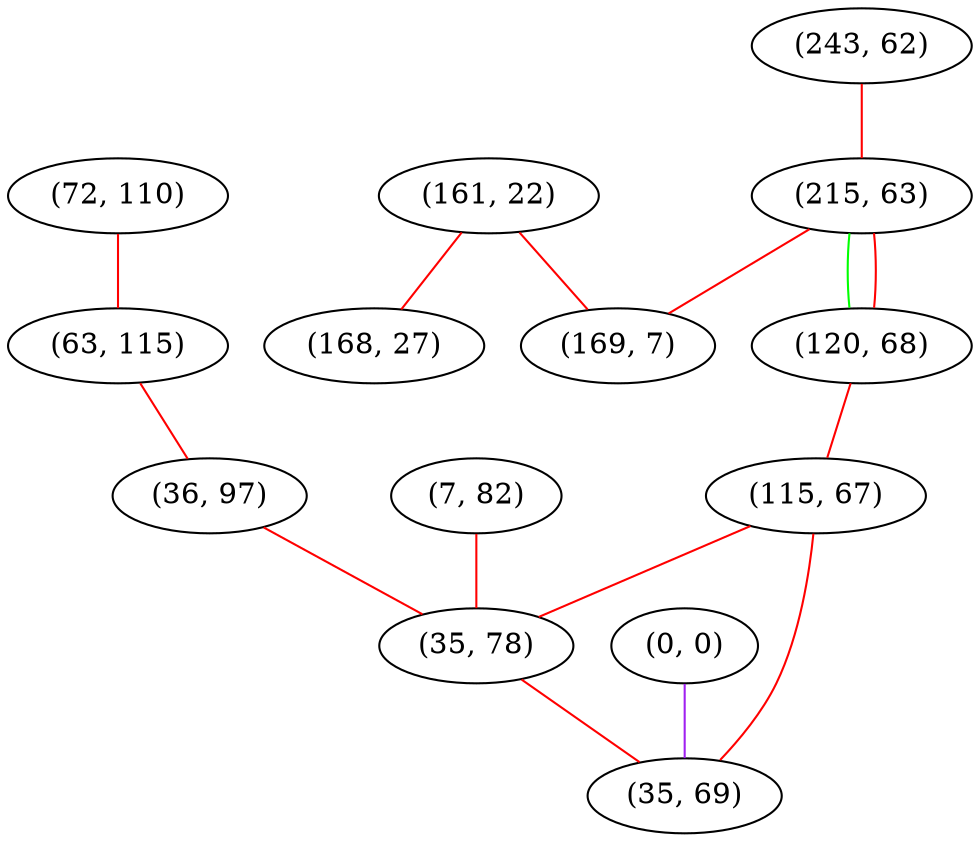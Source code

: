 graph "" {
"(72, 110)";
"(243, 62)";
"(161, 22)";
"(215, 63)";
"(63, 115)";
"(7, 82)";
"(120, 68)";
"(0, 0)";
"(115, 67)";
"(168, 27)";
"(169, 7)";
"(36, 97)";
"(35, 78)";
"(35, 69)";
"(72, 110)" -- "(63, 115)"  [color=red, key=0, weight=1];
"(243, 62)" -- "(215, 63)"  [color=red, key=0, weight=1];
"(161, 22)" -- "(168, 27)"  [color=red, key=0, weight=1];
"(161, 22)" -- "(169, 7)"  [color=red, key=0, weight=1];
"(215, 63)" -- "(169, 7)"  [color=red, key=0, weight=1];
"(215, 63)" -- "(120, 68)"  [color=green, key=0, weight=2];
"(215, 63)" -- "(120, 68)"  [color=red, key=1, weight=1];
"(63, 115)" -- "(36, 97)"  [color=red, key=0, weight=1];
"(7, 82)" -- "(35, 78)"  [color=red, key=0, weight=1];
"(120, 68)" -- "(115, 67)"  [color=red, key=0, weight=1];
"(0, 0)" -- "(35, 69)"  [color=purple, key=0, weight=4];
"(115, 67)" -- "(35, 78)"  [color=red, key=0, weight=1];
"(115, 67)" -- "(35, 69)"  [color=red, key=0, weight=1];
"(36, 97)" -- "(35, 78)"  [color=red, key=0, weight=1];
"(35, 78)" -- "(35, 69)"  [color=red, key=0, weight=1];
}
